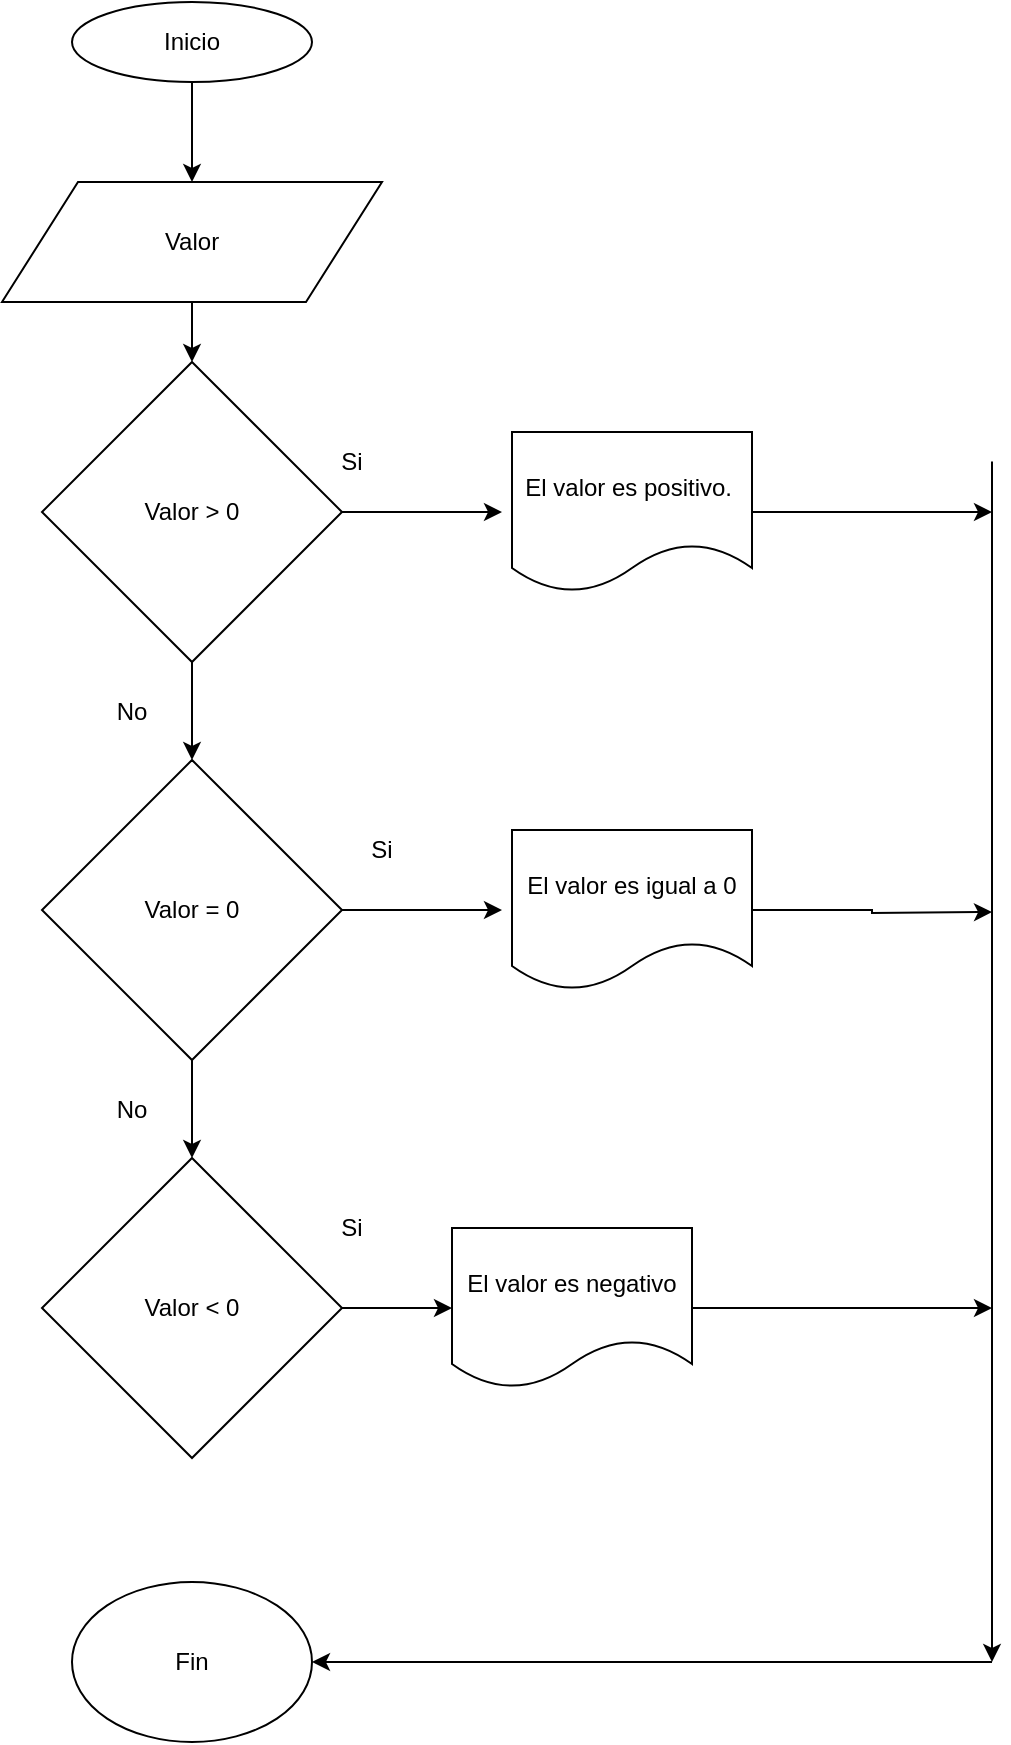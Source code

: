 <mxfile version="12.2.4" pages="1"><diagram id="xWSXAmXufxjVMyxMGY-W" name="Page-1"><mxGraphModel dx="676" dy="1472" grid="1" gridSize="10" guides="1" tooltips="1" connect="1" arrows="1" fold="1" page="1" pageScale="1" pageWidth="850" pageHeight="1100" math="0" shadow="0"><root><mxCell id="0"/><mxCell id="1" parent="0"/><mxCell id="5" value="" style="edgeStyle=orthogonalEdgeStyle;rounded=0;orthogonalLoop=1;jettySize=auto;html=1;entryX=0.5;entryY=0;entryDx=0;entryDy=0;" parent="1" source="3" target="6" edge="1"><mxGeometry relative="1" as="geometry"><mxPoint x="400" y="-960" as="targetPoint"/></mxGeometry></mxCell><mxCell id="3" value="Inicio" style="ellipse;whiteSpace=wrap;html=1;" parent="1" vertex="1"><mxGeometry x="340" y="-1080" width="120" height="40" as="geometry"/></mxCell><mxCell id="10" value="" style="edgeStyle=orthogonalEdgeStyle;rounded=0;orthogonalLoop=1;jettySize=auto;html=1;" parent="1" source="6" target="7" edge="1"><mxGeometry relative="1" as="geometry"/></mxCell><mxCell id="6" value="Valor" style="shape=parallelogram;perimeter=parallelogramPerimeter;whiteSpace=wrap;html=1;" parent="1" vertex="1"><mxGeometry x="305" y="-990" width="190" height="60" as="geometry"/></mxCell><mxCell id="11" value="" style="edgeStyle=orthogonalEdgeStyle;rounded=0;orthogonalLoop=1;jettySize=auto;html=1;" parent="1" source="7" target="8" edge="1"><mxGeometry relative="1" as="geometry"/></mxCell><mxCell id="17" value="" style="edgeStyle=orthogonalEdgeStyle;rounded=0;orthogonalLoop=1;jettySize=auto;html=1;" parent="1" source="7" edge="1"><mxGeometry relative="1" as="geometry"><mxPoint x="555.0" y="-825.0" as="targetPoint"/></mxGeometry></mxCell><mxCell id="7" value="Valor &amp;gt; 0" style="rhombus;whiteSpace=wrap;html=1;" parent="1" vertex="1"><mxGeometry x="325" y="-900" width="150" height="150" as="geometry"/></mxCell><mxCell id="12" value="" style="edgeStyle=orthogonalEdgeStyle;rounded=0;orthogonalLoop=1;jettySize=auto;html=1;" parent="1" source="8" target="9" edge="1"><mxGeometry relative="1" as="geometry"/></mxCell><mxCell id="19" value="" style="edgeStyle=orthogonalEdgeStyle;rounded=0;orthogonalLoop=1;jettySize=auto;html=1;" parent="1" source="8" edge="1"><mxGeometry relative="1" as="geometry"><mxPoint x="555.0" y="-626.0" as="targetPoint"/></mxGeometry></mxCell><mxCell id="8" value="Valor = 0" style="rhombus;whiteSpace=wrap;html=1;" parent="1" vertex="1"><mxGeometry x="325" y="-701" width="150" height="150" as="geometry"/></mxCell><mxCell id="20" value="" style="edgeStyle=orthogonalEdgeStyle;rounded=0;orthogonalLoop=1;jettySize=auto;html=1;" parent="1" source="9" target="13" edge="1"><mxGeometry relative="1" as="geometry"/></mxCell><mxCell id="9" value="Valor &amp;lt; 0" style="rhombus;whiteSpace=wrap;html=1;" parent="1" vertex="1"><mxGeometry x="325" y="-502" width="150" height="150" as="geometry"/></mxCell><mxCell id="28" value="" style="edgeStyle=orthogonalEdgeStyle;rounded=0;orthogonalLoop=1;jettySize=auto;html=1;" parent="1" source="13" edge="1"><mxGeometry relative="1" as="geometry"><mxPoint x="800" y="-427" as="targetPoint"/></mxGeometry></mxCell><mxCell id="13" value="El valor es negativo" style="shape=document;whiteSpace=wrap;html=1;boundedLbl=1;" parent="1" vertex="1"><mxGeometry x="530" y="-467" width="120" height="80" as="geometry"/></mxCell><mxCell id="26" value="" style="edgeStyle=orthogonalEdgeStyle;rounded=0;orthogonalLoop=1;jettySize=auto;html=1;" parent="1" source="14" edge="1"><mxGeometry relative="1" as="geometry"><mxPoint x="800" y="-625" as="targetPoint"/></mxGeometry></mxCell><mxCell id="14" value="El valor es igual a 0" style="shape=document;whiteSpace=wrap;html=1;boundedLbl=1;" parent="1" vertex="1"><mxGeometry x="560" y="-666" width="120" height="80" as="geometry"/></mxCell><mxCell id="24" value="" style="edgeStyle=orthogonalEdgeStyle;rounded=0;orthogonalLoop=1;jettySize=auto;html=1;" parent="1" source="15" edge="1"><mxGeometry relative="1" as="geometry"><mxPoint x="800" y="-825" as="targetPoint"/></mxGeometry></mxCell><mxCell id="15" value="El valor es positivo.&amp;nbsp;" style="shape=document;whiteSpace=wrap;html=1;boundedLbl=1;" parent="1" vertex="1"><mxGeometry x="560" y="-865" width="120" height="80" as="geometry"/></mxCell><mxCell id="21" value="Fin" style="ellipse;whiteSpace=wrap;html=1;" parent="1" vertex="1"><mxGeometry x="340" y="-290" width="120" height="80" as="geometry"/></mxCell><mxCell id="22" value="" style="endArrow=classic;html=1;" parent="1" edge="1"><mxGeometry width="50" height="50" relative="1" as="geometry"><mxPoint x="800" y="-840" as="sourcePoint"/><mxPoint x="800" y="-250" as="targetPoint"/><Array as="points"><mxPoint x="800" y="-854"/></Array></mxGeometry></mxCell><mxCell id="29" value="" style="endArrow=classic;html=1;entryX=1;entryY=0.5;entryDx=0;entryDy=0;" parent="1" target="21" edge="1"><mxGeometry width="50" height="50" relative="1" as="geometry"><mxPoint x="800" y="-250" as="sourcePoint"/><mxPoint x="360" y="-190" as="targetPoint"/></mxGeometry></mxCell><mxCell id="31" value="Si" style="text;html=1;strokeColor=none;fillColor=none;align=center;verticalAlign=middle;whiteSpace=wrap;rounded=0;" parent="1" vertex="1"><mxGeometry x="460" y="-860" width="40" height="20" as="geometry"/></mxCell><mxCell id="34" value="No" style="text;html=1;strokeColor=none;fillColor=none;align=center;verticalAlign=middle;whiteSpace=wrap;rounded=0;" parent="1" vertex="1"><mxGeometry x="350" y="-735.5" width="40" height="20" as="geometry"/></mxCell><mxCell id="35" value="Si" style="text;html=1;strokeColor=none;fillColor=none;align=center;verticalAlign=middle;whiteSpace=wrap;rounded=0;" parent="1" vertex="1"><mxGeometry x="475" y="-666" width="40" height="20" as="geometry"/></mxCell><mxCell id="36" value="Si" style="text;html=1;strokeColor=none;fillColor=none;align=center;verticalAlign=middle;whiteSpace=wrap;rounded=0;" parent="1" vertex="1"><mxGeometry x="460" y="-477" width="40" height="20" as="geometry"/></mxCell><mxCell id="37" value="No" style="text;html=1;strokeColor=none;fillColor=none;align=center;verticalAlign=middle;whiteSpace=wrap;rounded=0;" parent="1" vertex="1"><mxGeometry x="350" y="-536.5" width="40" height="20" as="geometry"/></mxCell></root></mxGraphModel></diagram></mxfile>